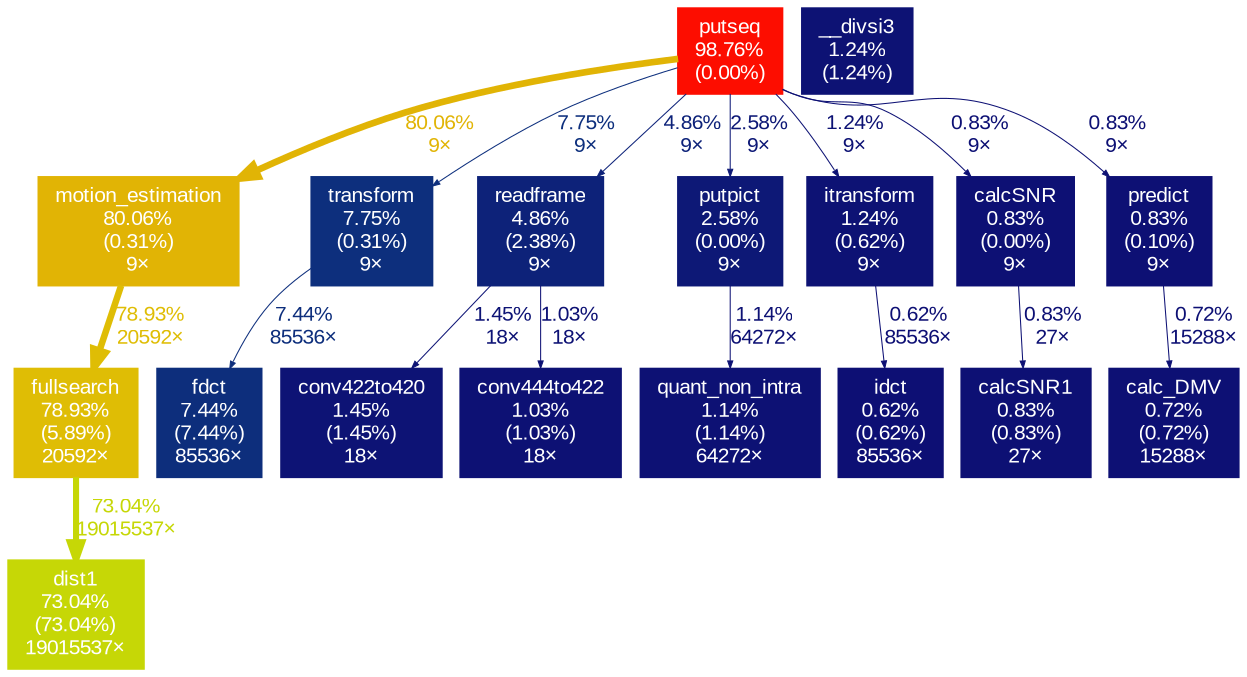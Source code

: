 digraph {
	graph [fontname=Arial, nodesep=0.125, ranksep=0.25];
	node [fontcolor=white, fontname=Arial, height=0, shape=box, style=filled, width=0];
	edge [fontname=Arial];
	1 [color="#fd0d00", fontcolor="#ffffff", fontsize="10.00", label="putseq\n98.76%\n(0.00%)"];
	1 -> 2 [arrowsize="0.89", color="#e1b405", fontcolor="#e1b405", fontsize="10.00", label="80.06%\n9×", labeldistance="3.20", penwidth="3.20"];
	1 -> 5 [arrowsize="0.35", color="#0d2f7d", fontcolor="#0d2f7d", fontsize="10.00", label="7.75%\n9×", labeldistance="0.50", penwidth="0.50"];
	1 -> 7 [arrowsize="0.35", color="#0d2279", fontcolor="#0d2279", fontsize="10.00", label="4.86%\n9×", labeldistance="0.50", penwidth="0.50"];
	1 -> 8 [arrowsize="0.35", color="#0d1876", fontcolor="#0d1876", fontsize="10.00", label="2.58%\n9×", labeldistance="0.50", penwidth="0.50"];
	1 -> 10 [arrowsize="0.35", color="#0d1274", fontcolor="#0d1274", fontsize="10.00", label="1.24%\n9×", labeldistance="0.50", penwidth="0.50"];
	1 -> 15 [arrowsize="0.35", color="#0d1074", fontcolor="#0d1074", fontsize="10.00", label="0.83%\n9×", labeldistance="0.50", penwidth="0.50"];
	1 -> 16 [arrowsize="0.35", color="#0d1074", fontcolor="#0d1074", fontsize="10.00", label="0.83%\n9×", labeldistance="0.50", penwidth="0.50"];
	2 [color="#e1b405", fontcolor="#ffffff", fontsize="10.00", label="motion_estimation\n80.06%\n(0.31%)\n9×"];
	2 -> 3 [arrowsize="0.89", color="#dfbd05", fontcolor="#dfbd05", fontsize="10.00", label="78.93%\n20592×", labeldistance="3.16", penwidth="3.16"];
	3 [color="#dfbd05", fontcolor="#ffffff", fontsize="10.00", label="fullsearch\n78.93%\n(5.89%)\n20592×"];
	3 -> 4 [arrowsize="0.85", color="#c6d706", fontcolor="#c6d706", fontsize="10.00", label="73.04%\n19015537×", labeldistance="2.92", penwidth="2.92"];
	4 [color="#c6d706", fontcolor="#ffffff", fontsize="10.00", label="dist1\n73.04%\n(73.04%)\n19015537×"];
	5 [color="#0d2f7d", fontcolor="#ffffff", fontsize="10.00", label="transform\n7.75%\n(0.31%)\n9×"];
	5 -> 6 [arrowsize="0.35", color="#0d2e7c", fontcolor="#0d2e7c", fontsize="10.00", label="7.44%\n85536×", labeldistance="0.50", penwidth="0.50"];
	6 [color="#0d2e7c", fontcolor="#ffffff", fontsize="10.00", label="fdct\n7.44%\n(7.44%)\n85536×"];
	7 [color="#0d2279", fontcolor="#ffffff", fontsize="10.00", label="readframe\n4.86%\n(2.38%)\n9×"];
	7 -> 9 [arrowsize="0.35", color="#0d1375", fontcolor="#0d1375", fontsize="10.00", label="1.45%\n18×", labeldistance="0.50", penwidth="0.50"];
	7 -> 13 [arrowsize="0.35", color="#0d1174", fontcolor="#0d1174", fontsize="10.00", label="1.03%\n18×", labeldistance="0.50", penwidth="0.50"];
	8 [color="#0d1876", fontcolor="#ffffff", fontsize="10.00", label="putpict\n2.58%\n(0.00%)\n9×"];
	8 -> 12 [arrowsize="0.35", color="#0d1174", fontcolor="#0d1174", fontsize="10.00", label="1.14%\n64272×", labeldistance="0.50", penwidth="0.50"];
	9 [color="#0d1375", fontcolor="#ffffff", fontsize="10.00", label="conv422to420\n1.45%\n(1.45%)\n18×"];
	10 [color="#0d1274", fontcolor="#ffffff", fontsize="10.00", label="itransform\n1.24%\n(0.62%)\n9×"];
	10 -> 18 [arrowsize="0.35", color="#0d0f74", fontcolor="#0d0f74", fontsize="10.00", label="0.62%\n85536×", labeldistance="0.50", penwidth="0.50"];
	11 [color="#0d1274", fontcolor="#ffffff", fontsize="10.00", label="__divsi3\n1.24%\n(1.24%)"];
	12 [color="#0d1174", fontcolor="#ffffff", fontsize="10.00", label="quant_non_intra\n1.14%\n(1.14%)\n64272×"];
	13 [color="#0d1174", fontcolor="#ffffff", fontsize="10.00", label="conv444to422\n1.03%\n(1.03%)\n18×"];
	14 [color="#0d1074", fontcolor="#ffffff", fontsize="10.00", label="calcSNR1\n0.83%\n(0.83%)\n27×"];
	15 [color="#0d1074", fontcolor="#ffffff", fontsize="10.00", label="calcSNR\n0.83%\n(0.00%)\n9×"];
	15 -> 14 [arrowsize="0.35", color="#0d1074", fontcolor="#0d1074", fontsize="10.00", label="0.83%\n27×", labeldistance="0.50", penwidth="0.50"];
	16 [color="#0d1074", fontcolor="#ffffff", fontsize="10.00", label="predict\n0.83%\n(0.10%)\n9×"];
	16 -> 17 [arrowsize="0.35", color="#0d1074", fontcolor="#0d1074", fontsize="10.00", label="0.72%\n15288×", labeldistance="0.50", penwidth="0.50"];
	17 [color="#0d1074", fontcolor="#ffffff", fontsize="10.00", label="calc_DMV\n0.72%\n(0.72%)\n15288×"];
	18 [color="#0d0f74", fontcolor="#ffffff", fontsize="10.00", label="idct\n0.62%\n(0.62%)\n85536×"];
}
